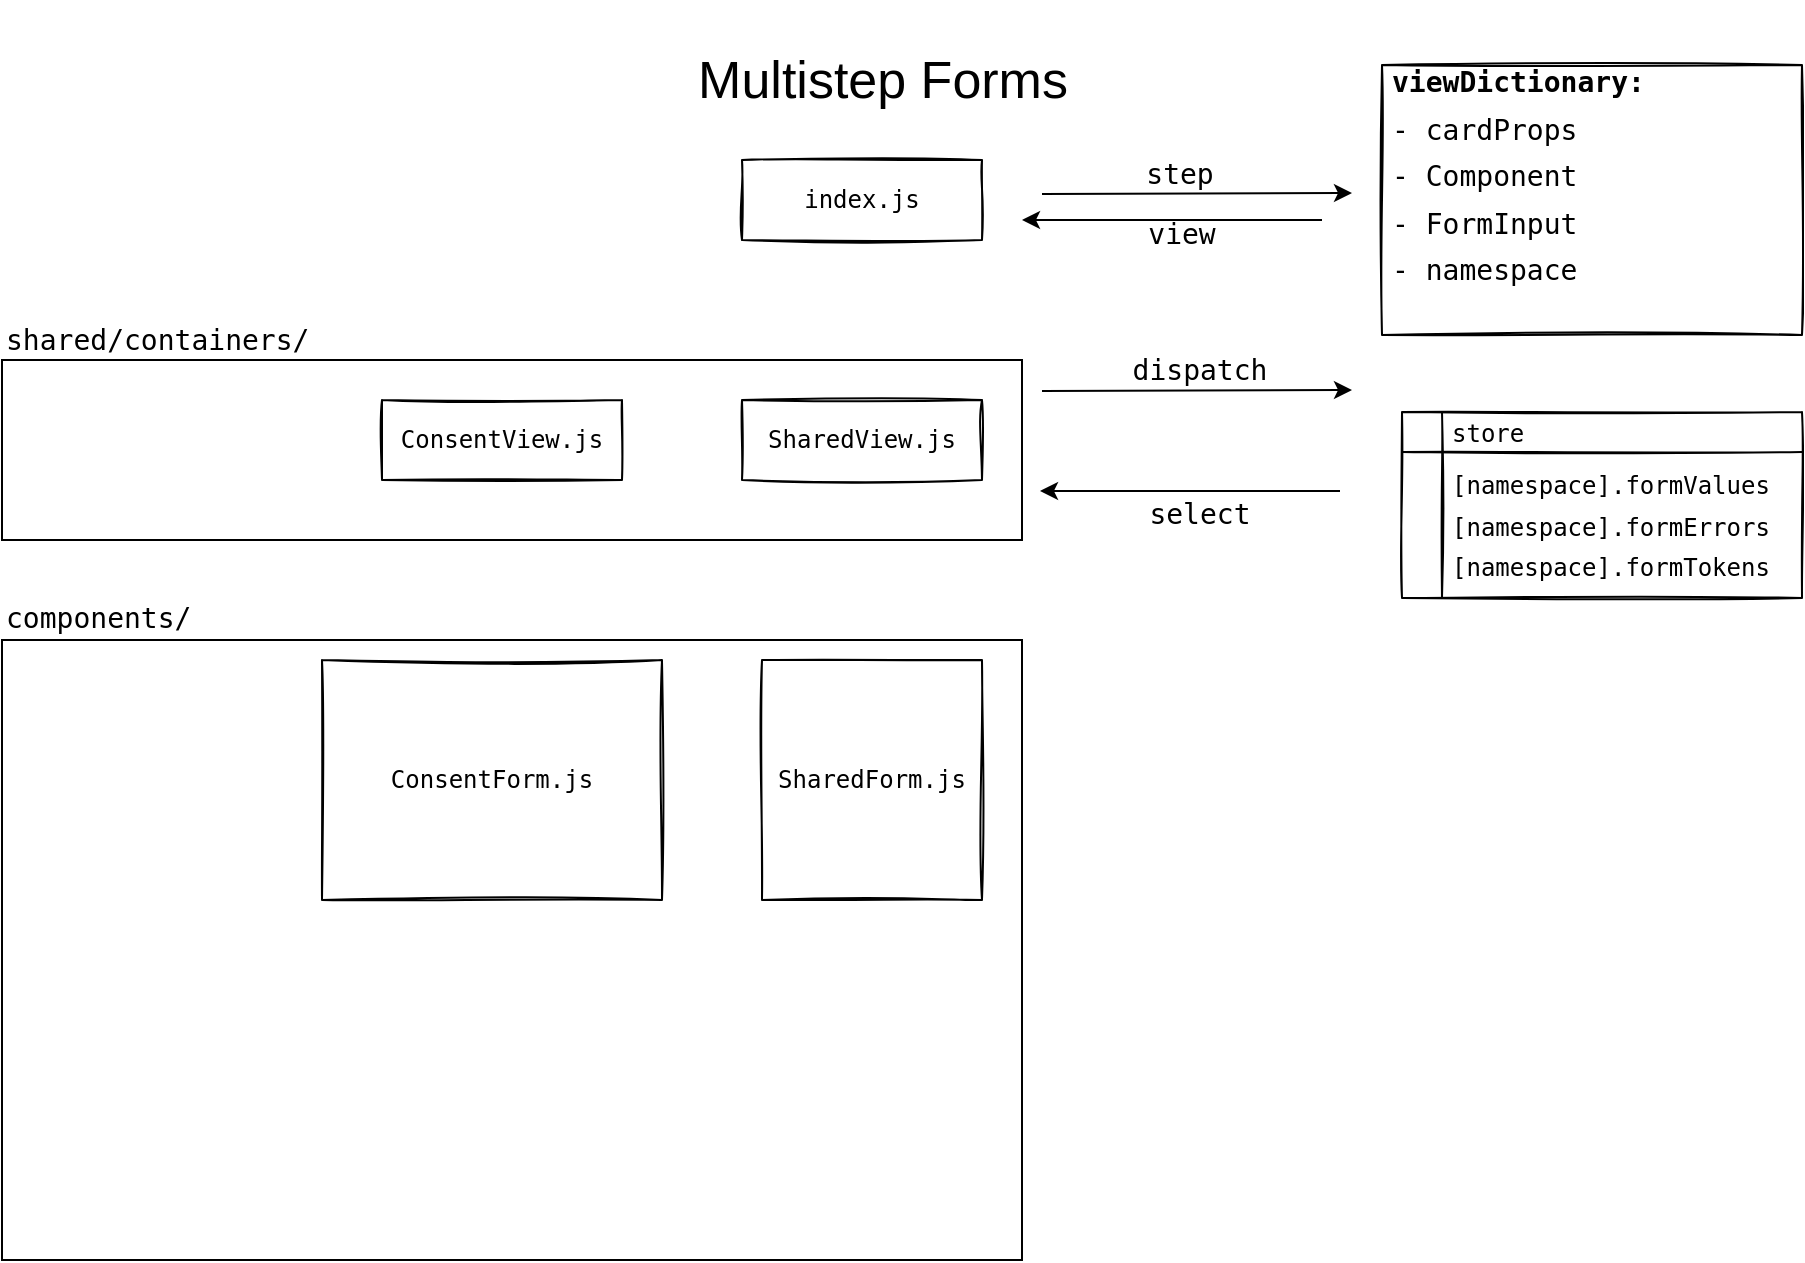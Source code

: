 <mxfile version="14.4.4" type="github">
  <diagram id="EbOrB1GdHPMLg3S_a3iv" name="Page-1">
    <mxGraphModel dx="946" dy="565" grid="1" gridSize="10" guides="1" tooltips="1" connect="1" arrows="1" fold="1" page="1" pageScale="1" pageWidth="850" pageHeight="1100" math="0" shadow="0">
      <root>
        <mxCell id="0" />
        <mxCell id="1" parent="0" />
        <mxCell id="wdhssXJN7uP56rHwWzrs-1" value="" style="rounded=0;whiteSpace=wrap;html=1;fillColor=none;" vertex="1" parent="1">
          <mxGeometry x="10" y="180" width="510" height="90" as="geometry" />
        </mxCell>
        <mxCell id="wdhd_y6CqxoNRMLdCt1D-2" value="&lt;pre&gt;index.js&lt;/pre&gt;" style="whiteSpace=wrap;html=1;sketch=1;" parent="1" vertex="1">
          <mxGeometry x="380" y="80" width="120" height="40" as="geometry" />
        </mxCell>
        <mxCell id="wdhd_y6CqxoNRMLdCt1D-3" value="&lt;pre&gt;SharedView.js&lt;/pre&gt;" style="whiteSpace=wrap;html=1;sketch=1;" parent="1" vertex="1">
          <mxGeometry x="380" y="200" width="120" height="40" as="geometry" />
        </mxCell>
        <mxCell id="At-aW5_m53lpBGhoe7sm-2" value="Multistep Forms" style="text;html=1;resizable=0;autosize=1;align=center;verticalAlign=middle;points=[];fillColor=none;strokeColor=none;rounded=0;sketch=1;fontSize=26;" parent="1" vertex="1">
          <mxGeometry x="350" y="20" width="200" height="40" as="geometry" />
        </mxCell>
        <mxCell id="At-aW5_m53lpBGhoe7sm-3" value="&lt;pre style=&quot;line-height: 90%&quot;&gt;&lt;font style=&quot;font-size: 14px ; line-height: 70%&quot;&gt;&lt;b&gt;viewDictionary:&lt;br&gt;&lt;/b&gt;&lt;/font&gt;&lt;font style=&quot;font-size: 14px ; line-height: 70%&quot;&gt;- cardProps&lt;br&gt;&lt;/font&gt;&lt;font style=&quot;font-size: 14px ; line-height: 70%&quot;&gt;- Component&lt;br&gt;&lt;/font&gt;&lt;font style=&quot;font-size: 14px ; line-height: 70%&quot;&gt;- FormInput&lt;br&gt;&lt;/font&gt;&lt;font style=&quot;font-size: 14px ; line-height: 70%&quot;&gt;- namespace&lt;/font&gt;&lt;/pre&gt;&lt;font style=&quot;font-size: 14px ; line-height: 70%&quot;&gt;&lt;br&gt;&lt;/font&gt;" style="html=1;sketch=1;fontSize=26;align=left;spacingLeft=3;" parent="1" vertex="1">
          <mxGeometry x="700" y="32.5" width="210" height="135" as="geometry" />
        </mxCell>
        <mxCell id="At-aW5_m53lpBGhoe7sm-5" value="" style="endArrow=classic;html=1;fontSize=26;" parent="1" edge="1">
          <mxGeometry width="50" height="50" relative="1" as="geometry">
            <mxPoint x="670" y="110" as="sourcePoint" />
            <mxPoint x="520" y="110" as="targetPoint" />
          </mxGeometry>
        </mxCell>
        <mxCell id="At-aW5_m53lpBGhoe7sm-6" value="" style="endArrow=classic;html=1;fontSize=26;" parent="1" edge="1">
          <mxGeometry width="50" height="50" relative="1" as="geometry">
            <mxPoint x="530" y="97" as="sourcePoint" />
            <mxPoint x="685" y="96.5" as="targetPoint" />
          </mxGeometry>
        </mxCell>
        <mxCell id="KDlFQosRj72ESvK9w-in-3" value="&lt;pre&gt;ConsentView.js&lt;/pre&gt;" style="whiteSpace=wrap;html=1;sketch=1;" parent="1" vertex="1">
          <mxGeometry x="200" y="200" width="120" height="40" as="geometry" />
        </mxCell>
        <mxCell id="KDlFQosRj72ESvK9w-in-6" value="&lt;pre&gt;ConsentForm.js&lt;/pre&gt;" style="whiteSpace=wrap;html=1;sketch=1;" parent="1" vertex="1">
          <mxGeometry x="170" y="330" width="170" height="120" as="geometry" />
        </mxCell>
        <mxCell id="KDlFQosRj72ESvK9w-in-7" value="&lt;pre&gt;SharedForm.js&lt;/pre&gt;" style="whiteSpace=wrap;html=1;sketch=1;" parent="1" vertex="1">
          <mxGeometry x="390" y="330" width="110" height="120" as="geometry" />
        </mxCell>
        <mxCell id="KDlFQosRj72ESvK9w-in-10" value="" style="endArrow=classic;html=1;fontSize=26;" parent="1" edge="1">
          <mxGeometry width="50" height="50" relative="1" as="geometry">
            <mxPoint x="679" y="245.5" as="sourcePoint" />
            <mxPoint x="529" y="245.5" as="targetPoint" />
          </mxGeometry>
        </mxCell>
        <mxCell id="KDlFQosRj72ESvK9w-in-11" value="" style="endArrow=classic;html=1;fontSize=26;" parent="1" edge="1">
          <mxGeometry width="50" height="50" relative="1" as="geometry">
            <mxPoint x="530" y="195.5" as="sourcePoint" />
            <mxPoint x="685" y="195" as="targetPoint" />
          </mxGeometry>
        </mxCell>
        <mxCell id="KDlFQosRj72ESvK9w-in-13" value="&lt;pre style=&quot;color: rgb(0 , 0 , 0) ; font-size: 26px ; font-style: normal ; font-weight: normal ; letter-spacing: normal ; text-indent: 0px ; text-transform: none ; word-spacing: 0px ; text-decoration: none&quot;&gt;&lt;font style=&quot;font-size: 14px ; line-height: 100%&quot;&gt;view&lt;/font&gt;&lt;/pre&gt;" style="text;whiteSpace=wrap;html=1;verticalAlign=middle;align=center;" parent="1" vertex="1">
          <mxGeometry x="530" y="103" width="140" height="20" as="geometry" />
        </mxCell>
        <mxCell id="KDlFQosRj72ESvK9w-in-14" value="&lt;pre style=&quot;color: rgb(0, 0, 0); font-size: 26px; font-style: normal; font-weight: normal; letter-spacing: normal; text-indent: 0px; text-transform: none; word-spacing: 0px; text-decoration: none;&quot;&gt;&lt;font style=&quot;font-size: 14px ; line-height: 100%&quot;&gt;step&lt;/font&gt;&lt;/pre&gt;" style="text;whiteSpace=wrap;html=1;verticalAlign=middle;align=center;" parent="1" vertex="1">
          <mxGeometry x="529" y="73" width="140" height="20" as="geometry" />
        </mxCell>
        <mxCell id="KDlFQosRj72ESvK9w-in-15" value="&lt;pre style=&quot;color: rgb(0 , 0 , 0) ; font-size: 26px ; font-style: normal ; font-weight: normal ; letter-spacing: normal ; text-indent: 0px ; text-transform: none ; word-spacing: 0px ; text-decoration: none&quot;&gt;&lt;font style=&quot;font-size: 14px ; line-height: 100%&quot;&gt;dispatch&lt;/font&gt;&lt;/pre&gt;" style="text;whiteSpace=wrap;html=1;verticalAlign=middle;align=center;" parent="1" vertex="1">
          <mxGeometry x="540" y="168" width="138" height="26" as="geometry" />
        </mxCell>
        <mxCell id="KDlFQosRj72ESvK9w-in-16" value="&lt;pre style=&quot;color: rgb(0 , 0 , 0) ; font-size: 26px ; font-style: normal ; font-weight: normal ; letter-spacing: normal ; text-indent: 0px ; text-transform: none ; word-spacing: 0px ; text-decoration: none&quot;&gt;&lt;font style=&quot;font-size: 14px ; line-height: 100%&quot;&gt;select&lt;/font&gt;&lt;/pre&gt;" style="text;whiteSpace=wrap;html=1;verticalAlign=middle;align=center;" parent="1" vertex="1">
          <mxGeometry x="539" y="242.5" width="140" height="20" as="geometry" />
        </mxCell>
        <mxCell id="KDlFQosRj72ESvK9w-in-18" value="&lt;p style=&quot;line-height: 107%&quot;&gt;&lt;/p&gt;&lt;pre&gt;store&lt;/pre&gt;&lt;pre&gt;[namespace].formValues&lt;/pre&gt;&lt;pre style=&quot;line-height: 17%&quot;&gt;[namespace].formErrors&lt;/pre&gt;&lt;pre&gt;[namespace].formTokens&lt;/pre&gt;&lt;p&gt;&lt;/p&gt;" style="shape=internalStorage;whiteSpace=wrap;html=1;backgroundOutline=1;sketch=1;align=left;spacingLeft=23;spacingTop=-6;" parent="1" vertex="1">
          <mxGeometry x="710" y="206" width="200" height="93" as="geometry" />
        </mxCell>
        <mxCell id="wdhssXJN7uP56rHwWzrs-2" value="&lt;pre style=&quot;color: rgb(0 , 0 , 0) ; font-style: normal ; font-weight: normal ; letter-spacing: normal ; text-indent: 0px ; text-transform: none ; word-spacing: 0px ; text-decoration: none&quot;&gt;&lt;span style=&quot;font-size: 14px&quot;&gt;shared/containers/&lt;/span&gt;&lt;/pre&gt;" style="text;whiteSpace=wrap;html=1;verticalAlign=middle;align=left;" vertex="1" parent="1">
          <mxGeometry x="10" y="160" width="170" height="20" as="geometry" />
        </mxCell>
        <mxCell id="wdhssXJN7uP56rHwWzrs-3" style="edgeStyle=orthogonalEdgeStyle;rounded=0;orthogonalLoop=1;jettySize=auto;html=1;exitX=0.5;exitY=1;exitDx=0;exitDy=0;" edge="1" parent="1" source="KDlFQosRj72ESvK9w-in-16" target="KDlFQosRj72ESvK9w-in-16">
          <mxGeometry relative="1" as="geometry" />
        </mxCell>
        <mxCell id="wdhssXJN7uP56rHwWzrs-4" value="" style="rounded=0;whiteSpace=wrap;html=1;fillColor=none;" vertex="1" parent="1">
          <mxGeometry x="10" y="320" width="510" height="310" as="geometry" />
        </mxCell>
        <mxCell id="wdhssXJN7uP56rHwWzrs-5" value="&lt;pre style=&quot;color: rgb(0 , 0 , 0) ; font-style: normal ; font-weight: normal ; letter-spacing: normal ; text-indent: 0px ; text-transform: none ; word-spacing: 0px ; text-decoration: none&quot;&gt;&lt;span style=&quot;font-size: 14px&quot;&gt;components/&lt;/span&gt;&lt;/pre&gt;" style="text;whiteSpace=wrap;html=1;verticalAlign=middle;align=left;" vertex="1" parent="1">
          <mxGeometry x="10" y="299" width="170" height="20" as="geometry" />
        </mxCell>
      </root>
    </mxGraphModel>
  </diagram>
</mxfile>
